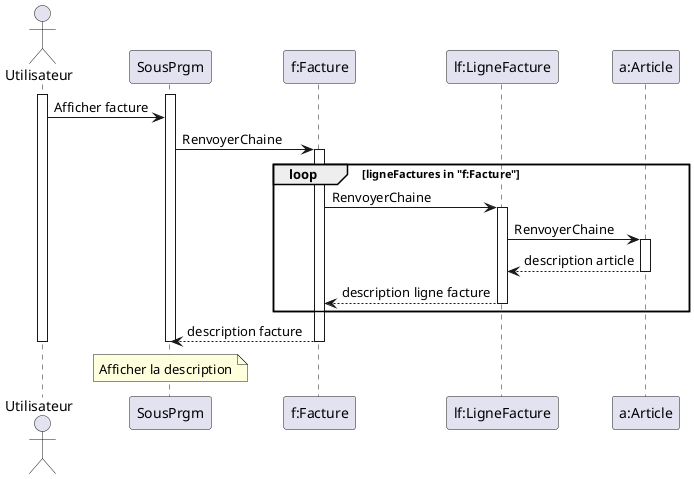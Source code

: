 @startuml FactureRenvoyerChaine

actor Utilisateur

activate Utilisateur
activate SousPrgm
Utilisateur -> SousPrgm : Afficher facture
SousPrgm -> "f:Facture" : RenvoyerChaine
activate "f:Facture"
loop ligneFactures in "f:Facture"
    "f:Facture" -> "lf:LigneFacture" : RenvoyerChaine
    activate "lf:LigneFacture"
    "lf:LigneFacture" -> "a:Article" : RenvoyerChaine
    activate "a:Article"
    "lf:LigneFacture" <-- "a:Article" : description article
    deactivate "a:Article"
    "f:Facture" <-- "lf:LigneFacture" : description ligne facture
    deactivate "lf:LigneFacture"
end
SousPrgm <-- "f:Facture" : description facture
deactivate "f:Facture"
note over SousPrgm : Afficher la description
deactivate SousPrgm
deactivate Utilisateur

@enduml